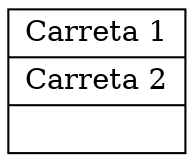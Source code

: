 digraph g {
graph [
rankdir = "LR"
];
"node0" [
label = "<f0> Carreta 1 | <f1> Carreta 2 | <f2> "
shape = "record"
];
}